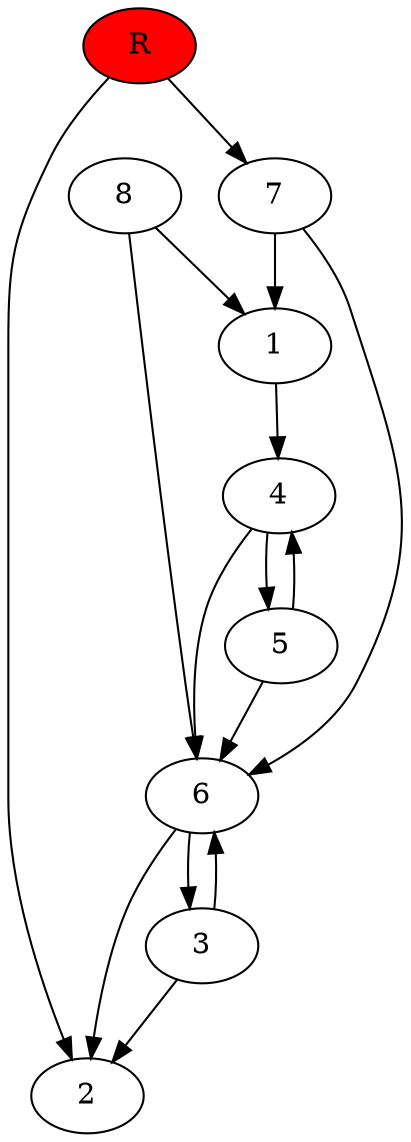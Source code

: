 digraph prb53304 {
	1
	2
	3
	4
	5
	6
	7
	8
	R [fillcolor="#ff0000" style=filled]
	1 -> 4
	3 -> 2
	3 -> 6
	4 -> 5
	4 -> 6
	5 -> 4
	5 -> 6
	6 -> 2
	6 -> 3
	7 -> 1
	7 -> 6
	8 -> 1
	8 -> 6
	R -> 2
	R -> 7
}
